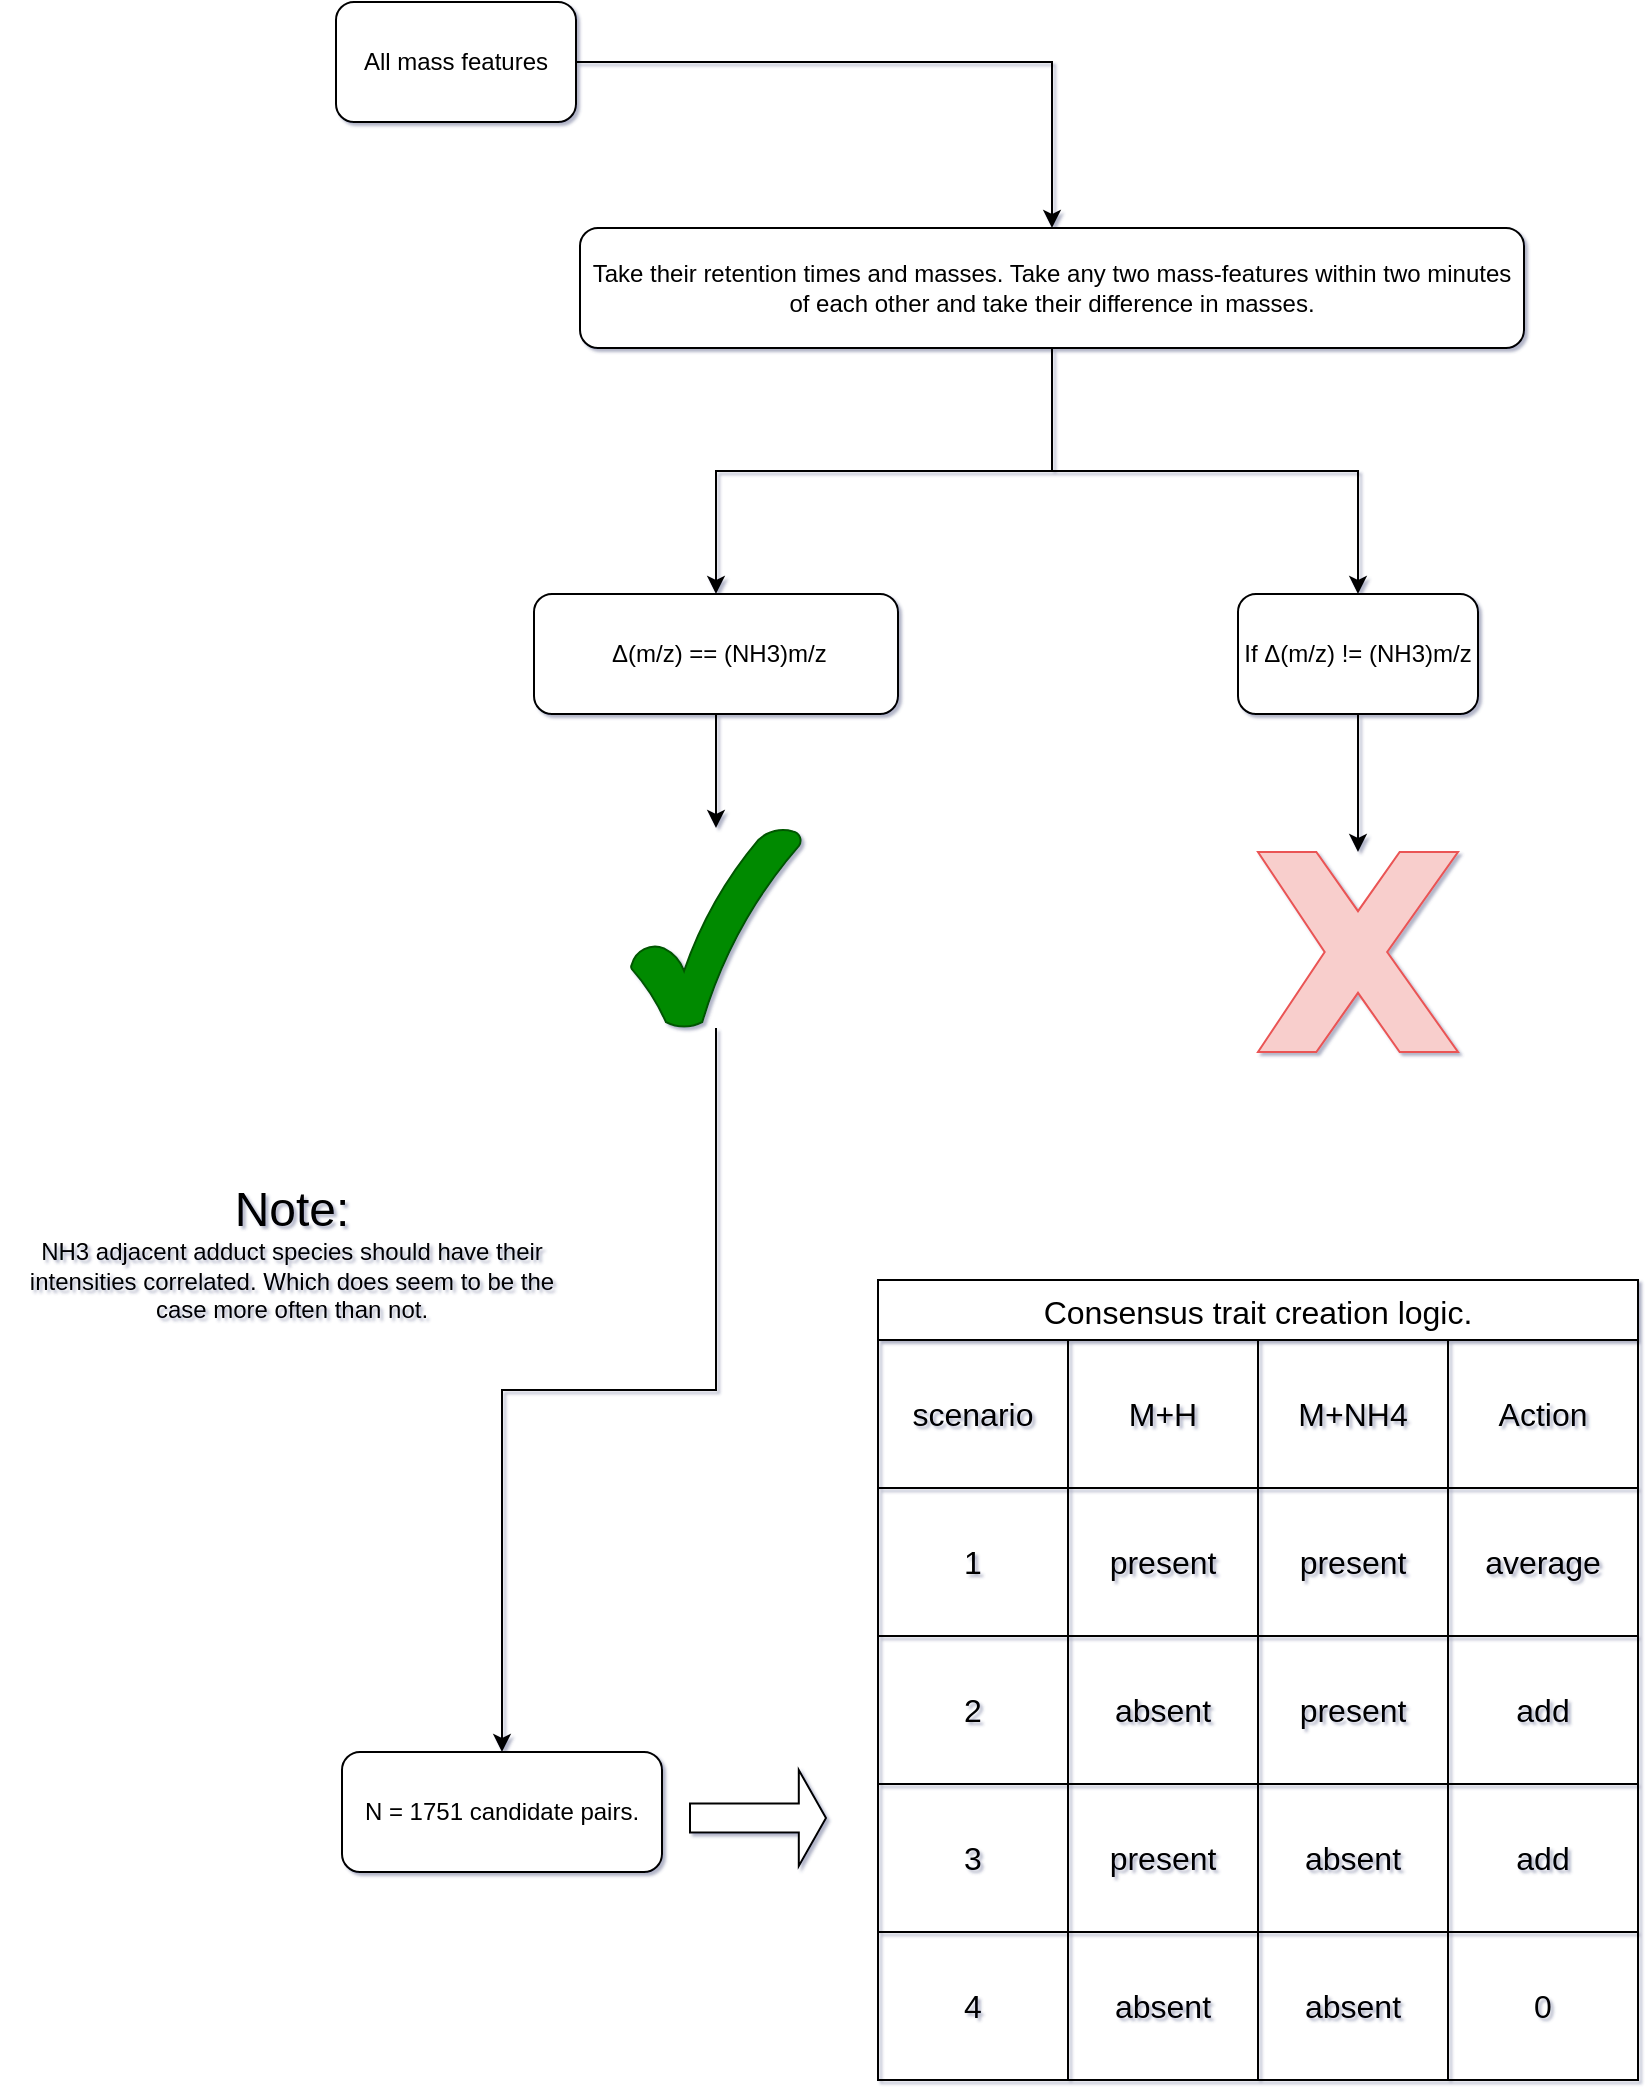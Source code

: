 <mxfile version="21.7.4" type="gitlab" pages="2">
  <diagram name="Page-1" id="zJhxCGBS8uIceYkO7BP5">
    <mxGraphModel dx="1434" dy="790" grid="0" gridSize="10" guides="1" tooltips="1" connect="1" arrows="1" fold="1" page="1" pageScale="1" pageWidth="850" pageHeight="1100" background="#ffffff" math="0" shadow="1">
      <root>
        <mxCell id="0" />
        <mxCell id="1" parent="0" />
        <mxCell id="v3G4TnOHDGCPyjuAvnaw-3" value="N = 1751 candidate pairs." style="rounded=1;whiteSpace=wrap;html=1;" vertex="1" parent="1">
          <mxGeometry x="192" y="921" width="160" height="60" as="geometry" />
        </mxCell>
        <mxCell id="v3G4TnOHDGCPyjuAvnaw-18" value="Consensus trait creation logic." style="shape=table;startSize=30;container=1;collapsible=0;childLayout=tableLayout;strokeColor=default;fontSize=16;" vertex="1" parent="1">
          <mxGeometry x="460" y="685" width="380" height="400" as="geometry" />
        </mxCell>
        <mxCell id="v3G4TnOHDGCPyjuAvnaw-19" value="" style="shape=tableRow;horizontal=0;startSize=0;swimlaneHead=0;swimlaneBody=0;strokeColor=inherit;top=0;left=0;bottom=0;right=0;collapsible=0;dropTarget=0;fillColor=none;points=[[0,0.5],[1,0.5]];portConstraint=eastwest;fontSize=16;" vertex="1" parent="v3G4TnOHDGCPyjuAvnaw-18">
          <mxGeometry y="30" width="380" height="74" as="geometry" />
        </mxCell>
        <mxCell id="v3G4TnOHDGCPyjuAvnaw-20" value="scenario" style="shape=partialRectangle;html=1;whiteSpace=wrap;connectable=0;strokeColor=inherit;overflow=hidden;fillColor=none;top=0;left=0;bottom=0;right=0;pointerEvents=1;fontSize=16;" vertex="1" parent="v3G4TnOHDGCPyjuAvnaw-19">
          <mxGeometry width="95" height="74" as="geometry">
            <mxRectangle width="95" height="74" as="alternateBounds" />
          </mxGeometry>
        </mxCell>
        <mxCell id="v3G4TnOHDGCPyjuAvnaw-21" value="M+H" style="shape=partialRectangle;html=1;whiteSpace=wrap;connectable=0;strokeColor=inherit;overflow=hidden;fillColor=none;top=0;left=0;bottom=0;right=0;pointerEvents=1;fontSize=16;" vertex="1" parent="v3G4TnOHDGCPyjuAvnaw-19">
          <mxGeometry x="95" width="95" height="74" as="geometry">
            <mxRectangle width="95" height="74" as="alternateBounds" />
          </mxGeometry>
        </mxCell>
        <mxCell id="v3G4TnOHDGCPyjuAvnaw-22" value="M+NH4" style="shape=partialRectangle;html=1;whiteSpace=wrap;connectable=0;strokeColor=inherit;overflow=hidden;fillColor=none;top=0;left=0;bottom=0;right=0;pointerEvents=1;fontSize=16;" vertex="1" parent="v3G4TnOHDGCPyjuAvnaw-19">
          <mxGeometry x="190" width="95" height="74" as="geometry">
            <mxRectangle width="95" height="74" as="alternateBounds" />
          </mxGeometry>
        </mxCell>
        <mxCell id="v3G4TnOHDGCPyjuAvnaw-23" value="Action" style="shape=partialRectangle;html=1;whiteSpace=wrap;connectable=0;strokeColor=inherit;overflow=hidden;fillColor=none;top=0;left=0;bottom=0;right=0;pointerEvents=1;fontSize=16;" vertex="1" parent="v3G4TnOHDGCPyjuAvnaw-19">
          <mxGeometry x="285" width="95" height="74" as="geometry">
            <mxRectangle width="95" height="74" as="alternateBounds" />
          </mxGeometry>
        </mxCell>
        <mxCell id="v3G4TnOHDGCPyjuAvnaw-24" value="" style="shape=tableRow;horizontal=0;startSize=0;swimlaneHead=0;swimlaneBody=0;strokeColor=inherit;top=0;left=0;bottom=0;right=0;collapsible=0;dropTarget=0;fillColor=none;points=[[0,0.5],[1,0.5]];portConstraint=eastwest;fontSize=16;" vertex="1" parent="v3G4TnOHDGCPyjuAvnaw-18">
          <mxGeometry y="104" width="380" height="74" as="geometry" />
        </mxCell>
        <mxCell id="v3G4TnOHDGCPyjuAvnaw-25" value="1" style="shape=partialRectangle;html=1;whiteSpace=wrap;connectable=0;strokeColor=inherit;overflow=hidden;fillColor=none;top=0;left=0;bottom=0;right=0;pointerEvents=1;fontSize=16;" vertex="1" parent="v3G4TnOHDGCPyjuAvnaw-24">
          <mxGeometry width="95" height="74" as="geometry">
            <mxRectangle width="95" height="74" as="alternateBounds" />
          </mxGeometry>
        </mxCell>
        <mxCell id="v3G4TnOHDGCPyjuAvnaw-26" value="present" style="shape=partialRectangle;html=1;whiteSpace=wrap;connectable=0;strokeColor=inherit;overflow=hidden;fillColor=none;top=0;left=0;bottom=0;right=0;pointerEvents=1;fontSize=16;" vertex="1" parent="v3G4TnOHDGCPyjuAvnaw-24">
          <mxGeometry x="95" width="95" height="74" as="geometry">
            <mxRectangle width="95" height="74" as="alternateBounds" />
          </mxGeometry>
        </mxCell>
        <mxCell id="v3G4TnOHDGCPyjuAvnaw-27" value="present" style="shape=partialRectangle;html=1;whiteSpace=wrap;connectable=0;strokeColor=inherit;overflow=hidden;fillColor=none;top=0;left=0;bottom=0;right=0;pointerEvents=1;fontSize=16;" vertex="1" parent="v3G4TnOHDGCPyjuAvnaw-24">
          <mxGeometry x="190" width="95" height="74" as="geometry">
            <mxRectangle width="95" height="74" as="alternateBounds" />
          </mxGeometry>
        </mxCell>
        <mxCell id="v3G4TnOHDGCPyjuAvnaw-28" value="average" style="shape=partialRectangle;html=1;whiteSpace=wrap;connectable=0;strokeColor=inherit;overflow=hidden;fillColor=none;top=0;left=0;bottom=0;right=0;pointerEvents=1;fontSize=16;" vertex="1" parent="v3G4TnOHDGCPyjuAvnaw-24">
          <mxGeometry x="285" width="95" height="74" as="geometry">
            <mxRectangle width="95" height="74" as="alternateBounds" />
          </mxGeometry>
        </mxCell>
        <mxCell id="v3G4TnOHDGCPyjuAvnaw-29" value="" style="shape=tableRow;horizontal=0;startSize=0;swimlaneHead=0;swimlaneBody=0;strokeColor=inherit;top=0;left=0;bottom=0;right=0;collapsible=0;dropTarget=0;fillColor=none;points=[[0,0.5],[1,0.5]];portConstraint=eastwest;fontSize=16;" vertex="1" parent="v3G4TnOHDGCPyjuAvnaw-18">
          <mxGeometry y="178" width="380" height="74" as="geometry" />
        </mxCell>
        <mxCell id="v3G4TnOHDGCPyjuAvnaw-30" value="2" style="shape=partialRectangle;html=1;whiteSpace=wrap;connectable=0;strokeColor=inherit;overflow=hidden;fillColor=none;top=0;left=0;bottom=0;right=0;pointerEvents=1;fontSize=16;" vertex="1" parent="v3G4TnOHDGCPyjuAvnaw-29">
          <mxGeometry width="95" height="74" as="geometry">
            <mxRectangle width="95" height="74" as="alternateBounds" />
          </mxGeometry>
        </mxCell>
        <mxCell id="v3G4TnOHDGCPyjuAvnaw-31" value="absent" style="shape=partialRectangle;html=1;whiteSpace=wrap;connectable=0;strokeColor=inherit;overflow=hidden;fillColor=none;top=0;left=0;bottom=0;right=0;pointerEvents=1;fontSize=16;" vertex="1" parent="v3G4TnOHDGCPyjuAvnaw-29">
          <mxGeometry x="95" width="95" height="74" as="geometry">
            <mxRectangle width="95" height="74" as="alternateBounds" />
          </mxGeometry>
        </mxCell>
        <mxCell id="v3G4TnOHDGCPyjuAvnaw-32" value="present" style="shape=partialRectangle;html=1;whiteSpace=wrap;connectable=0;strokeColor=inherit;overflow=hidden;fillColor=none;top=0;left=0;bottom=0;right=0;pointerEvents=1;fontSize=16;" vertex="1" parent="v3G4TnOHDGCPyjuAvnaw-29">
          <mxGeometry x="190" width="95" height="74" as="geometry">
            <mxRectangle width="95" height="74" as="alternateBounds" />
          </mxGeometry>
        </mxCell>
        <mxCell id="v3G4TnOHDGCPyjuAvnaw-33" value="add" style="shape=partialRectangle;html=1;whiteSpace=wrap;connectable=0;strokeColor=inherit;overflow=hidden;fillColor=none;top=0;left=0;bottom=0;right=0;pointerEvents=1;fontSize=16;" vertex="1" parent="v3G4TnOHDGCPyjuAvnaw-29">
          <mxGeometry x="285" width="95" height="74" as="geometry">
            <mxRectangle width="95" height="74" as="alternateBounds" />
          </mxGeometry>
        </mxCell>
        <mxCell id="v3G4TnOHDGCPyjuAvnaw-34" style="shape=tableRow;horizontal=0;startSize=0;swimlaneHead=0;swimlaneBody=0;strokeColor=inherit;top=0;left=0;bottom=0;right=0;collapsible=0;dropTarget=0;fillColor=none;points=[[0,0.5],[1,0.5]];portConstraint=eastwest;fontSize=16;" vertex="1" parent="v3G4TnOHDGCPyjuAvnaw-18">
          <mxGeometry y="252" width="380" height="74" as="geometry" />
        </mxCell>
        <mxCell id="v3G4TnOHDGCPyjuAvnaw-35" value="3" style="shape=partialRectangle;html=1;whiteSpace=wrap;connectable=0;strokeColor=inherit;overflow=hidden;fillColor=none;top=0;left=0;bottom=0;right=0;pointerEvents=1;fontSize=16;" vertex="1" parent="v3G4TnOHDGCPyjuAvnaw-34">
          <mxGeometry width="95" height="74" as="geometry">
            <mxRectangle width="95" height="74" as="alternateBounds" />
          </mxGeometry>
        </mxCell>
        <mxCell id="v3G4TnOHDGCPyjuAvnaw-36" value="present" style="shape=partialRectangle;html=1;whiteSpace=wrap;connectable=0;strokeColor=inherit;overflow=hidden;fillColor=none;top=0;left=0;bottom=0;right=0;pointerEvents=1;fontSize=16;" vertex="1" parent="v3G4TnOHDGCPyjuAvnaw-34">
          <mxGeometry x="95" width="95" height="74" as="geometry">
            <mxRectangle width="95" height="74" as="alternateBounds" />
          </mxGeometry>
        </mxCell>
        <mxCell id="v3G4TnOHDGCPyjuAvnaw-37" value="absent" style="shape=partialRectangle;html=1;whiteSpace=wrap;connectable=0;strokeColor=inherit;overflow=hidden;fillColor=none;top=0;left=0;bottom=0;right=0;pointerEvents=1;fontSize=16;" vertex="1" parent="v3G4TnOHDGCPyjuAvnaw-34">
          <mxGeometry x="190" width="95" height="74" as="geometry">
            <mxRectangle width="95" height="74" as="alternateBounds" />
          </mxGeometry>
        </mxCell>
        <mxCell id="v3G4TnOHDGCPyjuAvnaw-38" value="add" style="shape=partialRectangle;html=1;whiteSpace=wrap;connectable=0;strokeColor=inherit;overflow=hidden;fillColor=none;top=0;left=0;bottom=0;right=0;pointerEvents=1;fontSize=16;" vertex="1" parent="v3G4TnOHDGCPyjuAvnaw-34">
          <mxGeometry x="285" width="95" height="74" as="geometry">
            <mxRectangle width="95" height="74" as="alternateBounds" />
          </mxGeometry>
        </mxCell>
        <mxCell id="v3G4TnOHDGCPyjuAvnaw-39" style="shape=tableRow;horizontal=0;startSize=0;swimlaneHead=0;swimlaneBody=0;strokeColor=inherit;top=0;left=0;bottom=0;right=0;collapsible=0;dropTarget=0;fillColor=none;points=[[0,0.5],[1,0.5]];portConstraint=eastwest;fontSize=16;" vertex="1" parent="v3G4TnOHDGCPyjuAvnaw-18">
          <mxGeometry y="326" width="380" height="74" as="geometry" />
        </mxCell>
        <mxCell id="v3G4TnOHDGCPyjuAvnaw-40" value="4" style="shape=partialRectangle;html=1;whiteSpace=wrap;connectable=0;strokeColor=inherit;overflow=hidden;fillColor=none;top=0;left=0;bottom=0;right=0;pointerEvents=1;fontSize=16;" vertex="1" parent="v3G4TnOHDGCPyjuAvnaw-39">
          <mxGeometry width="95" height="74" as="geometry">
            <mxRectangle width="95" height="74" as="alternateBounds" />
          </mxGeometry>
        </mxCell>
        <mxCell id="v3G4TnOHDGCPyjuAvnaw-41" value="absent" style="shape=partialRectangle;html=1;whiteSpace=wrap;connectable=0;strokeColor=inherit;overflow=hidden;fillColor=none;top=0;left=0;bottom=0;right=0;pointerEvents=1;fontSize=16;" vertex="1" parent="v3G4TnOHDGCPyjuAvnaw-39">
          <mxGeometry x="95" width="95" height="74" as="geometry">
            <mxRectangle width="95" height="74" as="alternateBounds" />
          </mxGeometry>
        </mxCell>
        <mxCell id="v3G4TnOHDGCPyjuAvnaw-42" value="absent" style="shape=partialRectangle;html=1;whiteSpace=wrap;connectable=0;strokeColor=inherit;overflow=hidden;fillColor=none;top=0;left=0;bottom=0;right=0;pointerEvents=1;fontSize=16;" vertex="1" parent="v3G4TnOHDGCPyjuAvnaw-39">
          <mxGeometry x="190" width="95" height="74" as="geometry">
            <mxRectangle width="95" height="74" as="alternateBounds" />
          </mxGeometry>
        </mxCell>
        <mxCell id="v3G4TnOHDGCPyjuAvnaw-43" value="0" style="shape=partialRectangle;html=1;whiteSpace=wrap;connectable=0;strokeColor=inherit;overflow=hidden;fillColor=none;top=0;left=0;bottom=0;right=0;pointerEvents=1;fontSize=16;" vertex="1" parent="v3G4TnOHDGCPyjuAvnaw-39">
          <mxGeometry x="285" width="95" height="74" as="geometry">
            <mxRectangle width="95" height="74" as="alternateBounds" />
          </mxGeometry>
        </mxCell>
        <mxCell id="0T9vmb-LYMe6lHBzuOfy-8" value="" style="edgeStyle=orthogonalEdgeStyle;rounded=0;orthogonalLoop=1;jettySize=auto;html=1;" edge="1" parent="1" source="0T9vmb-LYMe6lHBzuOfy-6" target="0T9vmb-LYMe6lHBzuOfy-7">
          <mxGeometry relative="1" as="geometry" />
        </mxCell>
        <mxCell id="0T9vmb-LYMe6lHBzuOfy-6" value="All mass features" style="rounded=1;whiteSpace=wrap;html=1;" vertex="1" parent="1">
          <mxGeometry x="189" y="46" width="120" height="60" as="geometry" />
        </mxCell>
        <mxCell id="0T9vmb-LYMe6lHBzuOfy-10" value="" style="edgeStyle=orthogonalEdgeStyle;rounded=0;orthogonalLoop=1;jettySize=auto;html=1;" edge="1" parent="1" source="0T9vmb-LYMe6lHBzuOfy-7" target="0T9vmb-LYMe6lHBzuOfy-9">
          <mxGeometry relative="1" as="geometry" />
        </mxCell>
        <mxCell id="0T9vmb-LYMe6lHBzuOfy-12" value="" style="edgeStyle=orthogonalEdgeStyle;rounded=0;orthogonalLoop=1;jettySize=auto;html=1;" edge="1" parent="1" source="0T9vmb-LYMe6lHBzuOfy-7" target="0T9vmb-LYMe6lHBzuOfy-11">
          <mxGeometry relative="1" as="geometry" />
        </mxCell>
        <mxCell id="0T9vmb-LYMe6lHBzuOfy-7" value="Take their retention times and masses. Take any two mass-features within two minutes of each other and take their difference in masses." style="whiteSpace=wrap;html=1;rounded=1;" vertex="1" parent="1">
          <mxGeometry x="311" y="159" width="472" height="60" as="geometry" />
        </mxCell>
        <mxCell id="0T9vmb-LYMe6lHBzuOfy-15" value="" style="edgeStyle=orthogonalEdgeStyle;rounded=0;orthogonalLoop=1;jettySize=auto;html=1;" edge="1" parent="1" source="0T9vmb-LYMe6lHBzuOfy-9" target="0T9vmb-LYMe6lHBzuOfy-13">
          <mxGeometry relative="1" as="geometry" />
        </mxCell>
        <mxCell id="0T9vmb-LYMe6lHBzuOfy-9" value="&amp;nbsp;Δ(m/z) == (NH3)m/z" style="whiteSpace=wrap;html=1;rounded=1;" vertex="1" parent="1">
          <mxGeometry x="288" y="342" width="182" height="60" as="geometry" />
        </mxCell>
        <mxCell id="0T9vmb-LYMe6lHBzuOfy-17" value="" style="edgeStyle=orthogonalEdgeStyle;rounded=0;orthogonalLoop=1;jettySize=auto;html=1;" edge="1" parent="1" source="0T9vmb-LYMe6lHBzuOfy-11" target="0T9vmb-LYMe6lHBzuOfy-16">
          <mxGeometry relative="1" as="geometry" />
        </mxCell>
        <mxCell id="0T9vmb-LYMe6lHBzuOfy-11" value="If Δ(m/z) != (NH3)m/z" style="whiteSpace=wrap;html=1;rounded=1;" vertex="1" parent="1">
          <mxGeometry x="640" y="342" width="120" height="60" as="geometry" />
        </mxCell>
        <mxCell id="0T9vmb-LYMe6lHBzuOfy-19" value="" style="edgeStyle=orthogonalEdgeStyle;rounded=0;orthogonalLoop=1;jettySize=auto;html=1;" edge="1" parent="1" source="0T9vmb-LYMe6lHBzuOfy-13" target="v3G4TnOHDGCPyjuAvnaw-3">
          <mxGeometry relative="1" as="geometry" />
        </mxCell>
        <mxCell id="0T9vmb-LYMe6lHBzuOfy-13" value="" style="verticalLabelPosition=bottom;verticalAlign=top;html=1;shape=mxgraph.basic.tick;fillColor=#008a00;strokeColor=#005700;fontColor=#ffffff;" vertex="1" parent="1">
          <mxGeometry x="336.5" y="459" width="85" height="100" as="geometry" />
        </mxCell>
        <mxCell id="0T9vmb-LYMe6lHBzuOfy-16" value="" style="verticalLabelPosition=bottom;verticalAlign=top;html=1;shape=mxgraph.basic.x;fillColor=#f8cecc;strokeColor=#EA5454;" vertex="1" parent="1">
          <mxGeometry x="650" y="471" width="100" height="100" as="geometry" />
        </mxCell>
        <mxCell id="0T9vmb-LYMe6lHBzuOfy-18" value="&lt;div&gt;&lt;font style=&quot;font-size: 24px;&quot;&gt;Note:&lt;/font&gt;&lt;/div&gt;&lt;div&gt;NH3 adjacent adduct species should have their intensities correlated. Which does seem to be the case more often than not.&lt;br&gt;&lt;/div&gt;" style="text;strokeColor=none;align=center;fillColor=none;html=1;verticalAlign=middle;whiteSpace=wrap;rounded=0;" vertex="1" parent="1">
          <mxGeometry x="21" y="632" width="292" height="78" as="geometry" />
        </mxCell>
        <mxCell id="iayX__8vpTk3WTjZIj2W-1" value="" style="shape=singleArrow;whiteSpace=wrap;html=1;" vertex="1" parent="1">
          <mxGeometry x="366" y="930" width="68" height="48" as="geometry" />
        </mxCell>
      </root>
    </mxGraphModel>
  </diagram>
  <diagram id="-l569uOcDTqUxJ0V48WU" name="Page-2">
    <mxGraphModel dx="1434" dy="790" grid="0" gridSize="10" guides="1" tooltips="1" connect="1" arrows="1" fold="1" page="1" pageScale="1" pageWidth="850" pageHeight="1100" background="none" math="0" shadow="1">
      <root>
        <mxCell id="0" />
        <mxCell id="1" parent="0" />
        <mxCell id="4RQt-xF-nU2OaPJLIYcj-1" value="" style="edgeStyle=orthogonalEdgeStyle;rounded=0;orthogonalLoop=1;jettySize=auto;html=1;" edge="1" parent="1" target="4RQt-xF-nU2OaPJLIYcj-5">
          <mxGeometry relative="1" as="geometry">
            <mxPoint x="428" y="80" as="sourcePoint" />
          </mxGeometry>
        </mxCell>
        <mxCell id="4RQt-xF-nU2OaPJLIYcj-2" value="" style="edgeStyle=orthogonalEdgeStyle;rounded=0;orthogonalLoop=1;jettySize=auto;html=1;" edge="1" parent="1" target="4RQt-xF-nU2OaPJLIYcj-8">
          <mxGeometry relative="1" as="geometry">
            <mxPoint x="348" y="50" as="sourcePoint" />
          </mxGeometry>
        </mxCell>
        <mxCell id="4RQt-xF-nU2OaPJLIYcj-3" value="N = 1751" style="rounded=1;whiteSpace=wrap;html=1;" vertex="1" parent="1">
          <mxGeometry x="330" y="20" width="160" height="60" as="geometry" />
        </mxCell>
        <mxCell id="4RQt-xF-nU2OaPJLIYcj-4" value="We have n = 1751 candidate adduct/species. Obtained using a retention time differences of 2 minutes or less and a mass difference of (NH3)m/z daltons." style="text;html=1;strokeColor=none;fillColor=none;align=center;verticalAlign=middle;whiteSpace=wrap;rounded=0;" vertex="1" parent="1">
          <mxGeometry x="540" y="43" width="260" height="70" as="geometry" />
        </mxCell>
        <mxCell id="4RQt-xF-nU2OaPJLIYcj-5" value="n = 448" style="whiteSpace=wrap;html=1;rounded=1;" vertex="1" parent="1">
          <mxGeometry x="368" y="450" width="120" height="60" as="geometry" />
        </mxCell>
        <mxCell id="4RQt-xF-nU2OaPJLIYcj-6" value="" style="edgeStyle=orthogonalEdgeStyle;rounded=0;orthogonalLoop=1;jettySize=auto;html=1;" edge="1" parent="1" source="4RQt-xF-nU2OaPJLIYcj-8" target="4RQt-xF-nU2OaPJLIYcj-12">
          <mxGeometry relative="1" as="geometry" />
        </mxCell>
        <mxCell id="4RQt-xF-nU2OaPJLIYcj-7" value="" style="edgeStyle=orthogonalEdgeStyle;rounded=0;orthogonalLoop=1;jettySize=auto;html=1;" edge="1" parent="1" source="4RQt-xF-nU2OaPJLIYcj-8" target="4RQt-xF-nU2OaPJLIYcj-14">
          <mxGeometry relative="1" as="geometry" />
        </mxCell>
        <mxCell id="4RQt-xF-nU2OaPJLIYcj-8" value="n = 1303" style="whiteSpace=wrap;html=1;rounded=1;" vertex="1" parent="1">
          <mxGeometry x="78" y="200" width="120" height="60" as="geometry" />
        </mxCell>
        <mxCell id="4RQt-xF-nU2OaPJLIYcj-9" value="Candidate pairs where heritability for both mass features  have gone up." style="text;html=1;strokeColor=none;fillColor=none;align=center;verticalAlign=middle;whiteSpace=wrap;rounded=0;" vertex="1" parent="1">
          <mxGeometry x="482" y="205" width="340" height="50" as="geometry" />
        </mxCell>
        <mxCell id="4RQt-xF-nU2OaPJLIYcj-10" value="Adduct candidate pairs where both heritabilities have not gone up or only one has gone up." style="text;html=1;strokeColor=none;fillColor=none;align=center;verticalAlign=middle;whiteSpace=wrap;rounded=0;" vertex="1" parent="1">
          <mxGeometry x="148" y="70" width="217" height="97" as="geometry" />
        </mxCell>
        <mxCell id="4RQt-xF-nU2OaPJLIYcj-11" value="" style="edgeStyle=orthogonalEdgeStyle;rounded=0;orthogonalLoop=1;jettySize=auto;html=1;" edge="1" parent="1" source="4RQt-xF-nU2OaPJLIYcj-12" target="4RQt-xF-nU2OaPJLIYcj-44">
          <mxGeometry relative="1" as="geometry" />
        </mxCell>
        <mxCell id="4RQt-xF-nU2OaPJLIYcj-12" value="n = 895 (410 +485)" style="whiteSpace=wrap;html=1;rounded=1;" vertex="1" parent="1">
          <mxGeometry x="163" y="440" width="120" height="60" as="geometry" />
        </mxCell>
        <mxCell id="4RQt-xF-nU2OaPJLIYcj-13" value="" style="edgeStyle=orthogonalEdgeStyle;rounded=0;orthogonalLoop=1;jettySize=auto;html=1;" edge="1" parent="1" source="4RQt-xF-nU2OaPJLIYcj-14" target="4RQt-xF-nU2OaPJLIYcj-44">
          <mxGeometry relative="1" as="geometry" />
        </mxCell>
        <mxCell id="4RQt-xF-nU2OaPJLIYcj-14" value="n = 408" style="whiteSpace=wrap;html=1;rounded=1;" vertex="1" parent="1">
          <mxGeometry x="28" y="440" width="120" height="60" as="geometry" />
        </mxCell>
        <mxCell id="4RQt-xF-nU2OaPJLIYcj-15" value="One goes up &amp;amp; other goes down" style="text;html=1;strokeColor=none;fillColor=none;align=center;verticalAlign=middle;whiteSpace=wrap;rounded=0;" vertex="1" parent="1">
          <mxGeometry x="238" y="370" width="90" height="60" as="geometry" />
        </mxCell>
        <mxCell id="4RQt-xF-nU2OaPJLIYcj-16" value="" style="verticalLabelPosition=bottom;verticalAlign=top;html=1;shape=mxgraph.basic.x;fillColor=#ffcc99;strokeColor=#36393d;" vertex="1" parent="1">
          <mxGeometry x="212" y="208" width="100" height="100" as="geometry" />
        </mxCell>
        <mxCell id="4RQt-xF-nU2OaPJLIYcj-17" value="" style="verticalLabelPosition=bottom;verticalAlign=top;html=1;shape=mxgraph.basic.tick;fillColor=#008a00;strokeColor=#005700;fontColor=#ffffff;" vertex="1" parent="1">
          <mxGeometry x="511" y="359" width="85" height="100" as="geometry" />
        </mxCell>
        <mxCell id="4RQt-xF-nU2OaPJLIYcj-18" value="Consensus trait creation logic." style="shape=table;startSize=30;container=1;collapsible=0;childLayout=tableLayout;strokeColor=default;fontSize=16;" vertex="1" parent="1">
          <mxGeometry x="360" y="546" width="380" height="400" as="geometry" />
        </mxCell>
        <mxCell id="4RQt-xF-nU2OaPJLIYcj-19" value="" style="shape=tableRow;horizontal=0;startSize=0;swimlaneHead=0;swimlaneBody=0;strokeColor=inherit;top=0;left=0;bottom=0;right=0;collapsible=0;dropTarget=0;fillColor=none;points=[[0,0.5],[1,0.5]];portConstraint=eastwest;fontSize=16;" vertex="1" parent="4RQt-xF-nU2OaPJLIYcj-18">
          <mxGeometry y="30" width="380" height="74" as="geometry" />
        </mxCell>
        <mxCell id="4RQt-xF-nU2OaPJLIYcj-20" value="scenario" style="shape=partialRectangle;html=1;whiteSpace=wrap;connectable=0;strokeColor=inherit;overflow=hidden;fillColor=none;top=0;left=0;bottom=0;right=0;pointerEvents=1;fontSize=16;" vertex="1" parent="4RQt-xF-nU2OaPJLIYcj-19">
          <mxGeometry width="95" height="74" as="geometry">
            <mxRectangle width="95" height="74" as="alternateBounds" />
          </mxGeometry>
        </mxCell>
        <mxCell id="4RQt-xF-nU2OaPJLIYcj-21" value="M+H" style="shape=partialRectangle;html=1;whiteSpace=wrap;connectable=0;strokeColor=inherit;overflow=hidden;fillColor=none;top=0;left=0;bottom=0;right=0;pointerEvents=1;fontSize=16;" vertex="1" parent="4RQt-xF-nU2OaPJLIYcj-19">
          <mxGeometry x="95" width="95" height="74" as="geometry">
            <mxRectangle width="95" height="74" as="alternateBounds" />
          </mxGeometry>
        </mxCell>
        <mxCell id="4RQt-xF-nU2OaPJLIYcj-22" value="M+NH4" style="shape=partialRectangle;html=1;whiteSpace=wrap;connectable=0;strokeColor=inherit;overflow=hidden;fillColor=none;top=0;left=0;bottom=0;right=0;pointerEvents=1;fontSize=16;" vertex="1" parent="4RQt-xF-nU2OaPJLIYcj-19">
          <mxGeometry x="190" width="95" height="74" as="geometry">
            <mxRectangle width="95" height="74" as="alternateBounds" />
          </mxGeometry>
        </mxCell>
        <mxCell id="4RQt-xF-nU2OaPJLIYcj-23" value="Action" style="shape=partialRectangle;html=1;whiteSpace=wrap;connectable=0;strokeColor=inherit;overflow=hidden;fillColor=none;top=0;left=0;bottom=0;right=0;pointerEvents=1;fontSize=16;" vertex="1" parent="4RQt-xF-nU2OaPJLIYcj-19">
          <mxGeometry x="285" width="95" height="74" as="geometry">
            <mxRectangle width="95" height="74" as="alternateBounds" />
          </mxGeometry>
        </mxCell>
        <mxCell id="4RQt-xF-nU2OaPJLIYcj-24" value="" style="shape=tableRow;horizontal=0;startSize=0;swimlaneHead=0;swimlaneBody=0;strokeColor=inherit;top=0;left=0;bottom=0;right=0;collapsible=0;dropTarget=0;fillColor=none;points=[[0,0.5],[1,0.5]];portConstraint=eastwest;fontSize=16;" vertex="1" parent="4RQt-xF-nU2OaPJLIYcj-18">
          <mxGeometry y="104" width="380" height="74" as="geometry" />
        </mxCell>
        <mxCell id="4RQt-xF-nU2OaPJLIYcj-25" value="1" style="shape=partialRectangle;html=1;whiteSpace=wrap;connectable=0;strokeColor=inherit;overflow=hidden;fillColor=none;top=0;left=0;bottom=0;right=0;pointerEvents=1;fontSize=16;" vertex="1" parent="4RQt-xF-nU2OaPJLIYcj-24">
          <mxGeometry width="95" height="74" as="geometry">
            <mxRectangle width="95" height="74" as="alternateBounds" />
          </mxGeometry>
        </mxCell>
        <mxCell id="4RQt-xF-nU2OaPJLIYcj-26" value="present" style="shape=partialRectangle;html=1;whiteSpace=wrap;connectable=0;strokeColor=inherit;overflow=hidden;fillColor=none;top=0;left=0;bottom=0;right=0;pointerEvents=1;fontSize=16;" vertex="1" parent="4RQt-xF-nU2OaPJLIYcj-24">
          <mxGeometry x="95" width="95" height="74" as="geometry">
            <mxRectangle width="95" height="74" as="alternateBounds" />
          </mxGeometry>
        </mxCell>
        <mxCell id="4RQt-xF-nU2OaPJLIYcj-27" value="present" style="shape=partialRectangle;html=1;whiteSpace=wrap;connectable=0;strokeColor=inherit;overflow=hidden;fillColor=none;top=0;left=0;bottom=0;right=0;pointerEvents=1;fontSize=16;" vertex="1" parent="4RQt-xF-nU2OaPJLIYcj-24">
          <mxGeometry x="190" width="95" height="74" as="geometry">
            <mxRectangle width="95" height="74" as="alternateBounds" />
          </mxGeometry>
        </mxCell>
        <mxCell id="4RQt-xF-nU2OaPJLIYcj-28" value="average" style="shape=partialRectangle;html=1;whiteSpace=wrap;connectable=0;strokeColor=inherit;overflow=hidden;fillColor=none;top=0;left=0;bottom=0;right=0;pointerEvents=1;fontSize=16;" vertex="1" parent="4RQt-xF-nU2OaPJLIYcj-24">
          <mxGeometry x="285" width="95" height="74" as="geometry">
            <mxRectangle width="95" height="74" as="alternateBounds" />
          </mxGeometry>
        </mxCell>
        <mxCell id="4RQt-xF-nU2OaPJLIYcj-29" value="" style="shape=tableRow;horizontal=0;startSize=0;swimlaneHead=0;swimlaneBody=0;strokeColor=inherit;top=0;left=0;bottom=0;right=0;collapsible=0;dropTarget=0;fillColor=none;points=[[0,0.5],[1,0.5]];portConstraint=eastwest;fontSize=16;" vertex="1" parent="4RQt-xF-nU2OaPJLIYcj-18">
          <mxGeometry y="178" width="380" height="74" as="geometry" />
        </mxCell>
        <mxCell id="4RQt-xF-nU2OaPJLIYcj-30" value="2" style="shape=partialRectangle;html=1;whiteSpace=wrap;connectable=0;strokeColor=inherit;overflow=hidden;fillColor=none;top=0;left=0;bottom=0;right=0;pointerEvents=1;fontSize=16;" vertex="1" parent="4RQt-xF-nU2OaPJLIYcj-29">
          <mxGeometry width="95" height="74" as="geometry">
            <mxRectangle width="95" height="74" as="alternateBounds" />
          </mxGeometry>
        </mxCell>
        <mxCell id="4RQt-xF-nU2OaPJLIYcj-31" value="absent" style="shape=partialRectangle;html=1;whiteSpace=wrap;connectable=0;strokeColor=inherit;overflow=hidden;fillColor=none;top=0;left=0;bottom=0;right=0;pointerEvents=1;fontSize=16;" vertex="1" parent="4RQt-xF-nU2OaPJLIYcj-29">
          <mxGeometry x="95" width="95" height="74" as="geometry">
            <mxRectangle width="95" height="74" as="alternateBounds" />
          </mxGeometry>
        </mxCell>
        <mxCell id="4RQt-xF-nU2OaPJLIYcj-32" value="present" style="shape=partialRectangle;html=1;whiteSpace=wrap;connectable=0;strokeColor=inherit;overflow=hidden;fillColor=none;top=0;left=0;bottom=0;right=0;pointerEvents=1;fontSize=16;" vertex="1" parent="4RQt-xF-nU2OaPJLIYcj-29">
          <mxGeometry x="190" width="95" height="74" as="geometry">
            <mxRectangle width="95" height="74" as="alternateBounds" />
          </mxGeometry>
        </mxCell>
        <mxCell id="4RQt-xF-nU2OaPJLIYcj-33" value="add" style="shape=partialRectangle;html=1;whiteSpace=wrap;connectable=0;strokeColor=inherit;overflow=hidden;fillColor=none;top=0;left=0;bottom=0;right=0;pointerEvents=1;fontSize=16;" vertex="1" parent="4RQt-xF-nU2OaPJLIYcj-29">
          <mxGeometry x="285" width="95" height="74" as="geometry">
            <mxRectangle width="95" height="74" as="alternateBounds" />
          </mxGeometry>
        </mxCell>
        <mxCell id="4RQt-xF-nU2OaPJLIYcj-34" style="shape=tableRow;horizontal=0;startSize=0;swimlaneHead=0;swimlaneBody=0;strokeColor=inherit;top=0;left=0;bottom=0;right=0;collapsible=0;dropTarget=0;fillColor=none;points=[[0,0.5],[1,0.5]];portConstraint=eastwest;fontSize=16;" vertex="1" parent="4RQt-xF-nU2OaPJLIYcj-18">
          <mxGeometry y="252" width="380" height="74" as="geometry" />
        </mxCell>
        <mxCell id="4RQt-xF-nU2OaPJLIYcj-35" value="3" style="shape=partialRectangle;html=1;whiteSpace=wrap;connectable=0;strokeColor=inherit;overflow=hidden;fillColor=none;top=0;left=0;bottom=0;right=0;pointerEvents=1;fontSize=16;" vertex="1" parent="4RQt-xF-nU2OaPJLIYcj-34">
          <mxGeometry width="95" height="74" as="geometry">
            <mxRectangle width="95" height="74" as="alternateBounds" />
          </mxGeometry>
        </mxCell>
        <mxCell id="4RQt-xF-nU2OaPJLIYcj-36" value="present" style="shape=partialRectangle;html=1;whiteSpace=wrap;connectable=0;strokeColor=inherit;overflow=hidden;fillColor=none;top=0;left=0;bottom=0;right=0;pointerEvents=1;fontSize=16;" vertex="1" parent="4RQt-xF-nU2OaPJLIYcj-34">
          <mxGeometry x="95" width="95" height="74" as="geometry">
            <mxRectangle width="95" height="74" as="alternateBounds" />
          </mxGeometry>
        </mxCell>
        <mxCell id="4RQt-xF-nU2OaPJLIYcj-37" value="absent" style="shape=partialRectangle;html=1;whiteSpace=wrap;connectable=0;strokeColor=inherit;overflow=hidden;fillColor=none;top=0;left=0;bottom=0;right=0;pointerEvents=1;fontSize=16;" vertex="1" parent="4RQt-xF-nU2OaPJLIYcj-34">
          <mxGeometry x="190" width="95" height="74" as="geometry">
            <mxRectangle width="95" height="74" as="alternateBounds" />
          </mxGeometry>
        </mxCell>
        <mxCell id="4RQt-xF-nU2OaPJLIYcj-38" value="add" style="shape=partialRectangle;html=1;whiteSpace=wrap;connectable=0;strokeColor=inherit;overflow=hidden;fillColor=none;top=0;left=0;bottom=0;right=0;pointerEvents=1;fontSize=16;" vertex="1" parent="4RQt-xF-nU2OaPJLIYcj-34">
          <mxGeometry x="285" width="95" height="74" as="geometry">
            <mxRectangle width="95" height="74" as="alternateBounds" />
          </mxGeometry>
        </mxCell>
        <mxCell id="4RQt-xF-nU2OaPJLIYcj-39" style="shape=tableRow;horizontal=0;startSize=0;swimlaneHead=0;swimlaneBody=0;strokeColor=inherit;top=0;left=0;bottom=0;right=0;collapsible=0;dropTarget=0;fillColor=none;points=[[0,0.5],[1,0.5]];portConstraint=eastwest;fontSize=16;" vertex="1" parent="4RQt-xF-nU2OaPJLIYcj-18">
          <mxGeometry y="326" width="380" height="74" as="geometry" />
        </mxCell>
        <mxCell id="4RQt-xF-nU2OaPJLIYcj-40" value="4" style="shape=partialRectangle;html=1;whiteSpace=wrap;connectable=0;strokeColor=inherit;overflow=hidden;fillColor=none;top=0;left=0;bottom=0;right=0;pointerEvents=1;fontSize=16;" vertex="1" parent="4RQt-xF-nU2OaPJLIYcj-39">
          <mxGeometry width="95" height="74" as="geometry">
            <mxRectangle width="95" height="74" as="alternateBounds" />
          </mxGeometry>
        </mxCell>
        <mxCell id="4RQt-xF-nU2OaPJLIYcj-41" value="absent" style="shape=partialRectangle;html=1;whiteSpace=wrap;connectable=0;strokeColor=inherit;overflow=hidden;fillColor=none;top=0;left=0;bottom=0;right=0;pointerEvents=1;fontSize=16;" vertex="1" parent="4RQt-xF-nU2OaPJLIYcj-39">
          <mxGeometry x="95" width="95" height="74" as="geometry">
            <mxRectangle width="95" height="74" as="alternateBounds" />
          </mxGeometry>
        </mxCell>
        <mxCell id="4RQt-xF-nU2OaPJLIYcj-42" value="absent" style="shape=partialRectangle;html=1;whiteSpace=wrap;connectable=0;strokeColor=inherit;overflow=hidden;fillColor=none;top=0;left=0;bottom=0;right=0;pointerEvents=1;fontSize=16;" vertex="1" parent="4RQt-xF-nU2OaPJLIYcj-39">
          <mxGeometry x="190" width="95" height="74" as="geometry">
            <mxRectangle width="95" height="74" as="alternateBounds" />
          </mxGeometry>
        </mxCell>
        <mxCell id="4RQt-xF-nU2OaPJLIYcj-43" value="0" style="shape=partialRectangle;html=1;whiteSpace=wrap;connectable=0;strokeColor=inherit;overflow=hidden;fillColor=none;top=0;left=0;bottom=0;right=0;pointerEvents=1;fontSize=16;" vertex="1" parent="4RQt-xF-nU2OaPJLIYcj-39">
          <mxGeometry x="285" width="95" height="74" as="geometry">
            <mxRectangle width="95" height="74" as="alternateBounds" />
          </mxGeometry>
        </mxCell>
        <mxCell id="4RQt-xF-nU2OaPJLIYcj-44" value="&lt;div&gt;&lt;font style=&quot;font-size: 18px;&quot;&gt;Pending further analysis:&lt;/font&gt;&lt;/div&gt;&lt;div&gt;&lt;font size=&quot;3&quot;&gt;&lt;br&gt;&lt;/font&gt;&lt;/div&gt;&lt;div&gt;&lt;font size=&quot;3&quot;&gt;1. Do we need to improve heritability at all?&lt;br&gt;&lt;/font&gt;&lt;/div&gt;&lt;div&gt;&lt;font size=&quot;3&quot;&gt;&lt;br&gt;&lt;/font&gt;&lt;/div&gt;&lt;div&gt;&lt;font size=&quot;3&quot;&gt;2. Can we just average?&lt;/font&gt;&lt;/div&gt;&lt;div&gt;&lt;font size=&quot;3&quot;&gt;&lt;br&gt;&lt;/font&gt;&lt;/div&gt;&lt;div&gt;&lt;font size=&quot;3&quot;&gt;3.Redundant?&lt;br&gt;&lt;/font&gt;&lt;/div&gt;" style="text;html=1;strokeColor=none;fillColor=none;align=center;verticalAlign=middle;whiteSpace=wrap;rounded=0;" vertex="1" parent="1">
          <mxGeometry x="26" y="600" width="286" height="214" as="geometry" />
        </mxCell>
        <mxCell id="4RQt-xF-nU2OaPJLIYcj-45" value="" style="endArrow=classic;html=1;rounded=0;exitX=0.529;exitY=0.009;exitDx=0;exitDy=0;exitPerimeter=0;entryX=0.32;entryY=0.992;entryDx=0;entryDy=0;entryPerimeter=0;" edge="1" parent="1" source="4RQt-xF-nU2OaPJLIYcj-18" target="4RQt-xF-nU2OaPJLIYcj-17">
          <mxGeometry width="50" height="50" relative="1" as="geometry">
            <mxPoint x="719" y="840" as="sourcePoint" />
            <mxPoint x="769" y="790" as="targetPoint" />
          </mxGeometry>
        </mxCell>
      </root>
    </mxGraphModel>
  </diagram>
</mxfile>
